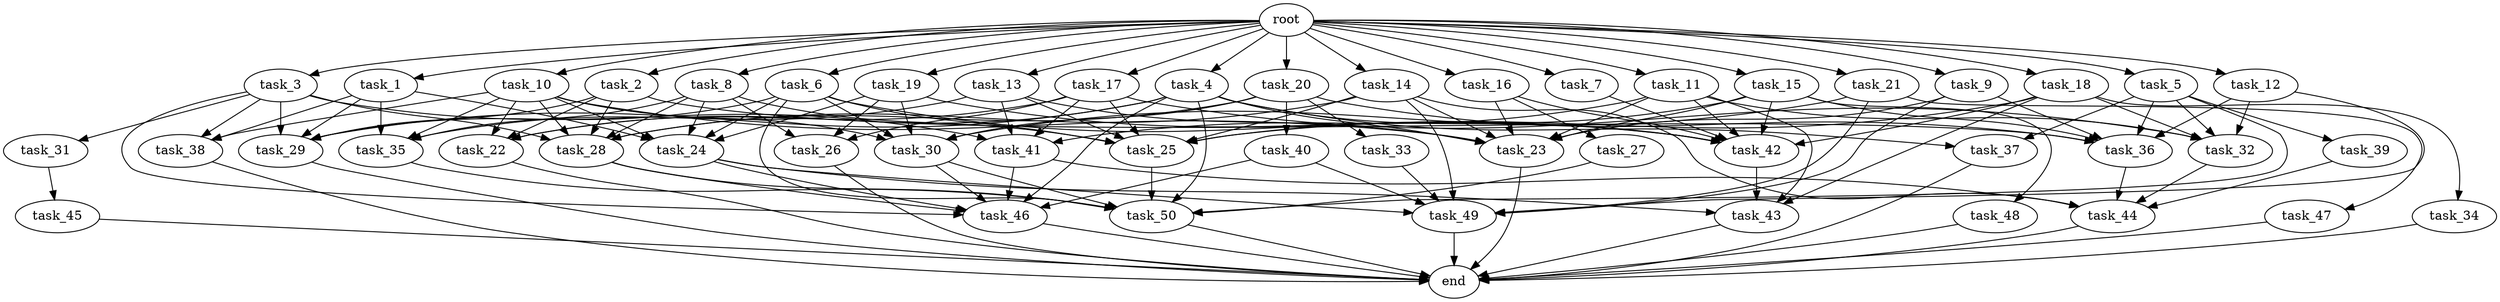 digraph G {
  root [size="0.000000e+00"];
  task_1 [size="4.106371e+10"];
  task_2 [size="5.166105e+10"];
  task_3 [size="8.474552e+10"];
  task_4 [size="8.964157e+10"];
  task_5 [size="8.532321e+08"];
  task_6 [size="9.771234e+10"];
  task_7 [size="7.389077e+10"];
  task_8 [size="9.635376e+10"];
  task_9 [size="7.479596e+09"];
  task_10 [size="3.551800e+10"];
  task_11 [size="4.586906e+10"];
  task_12 [size="6.567646e+10"];
  task_13 [size="1.859928e+10"];
  task_14 [size="6.868144e+10"];
  task_15 [size="3.464307e+10"];
  task_16 [size="6.824733e+10"];
  task_17 [size="3.483076e+10"];
  task_18 [size="3.366420e+10"];
  task_19 [size="2.191236e+10"];
  task_20 [size="3.196786e+10"];
  task_21 [size="2.824873e+10"];
  task_22 [size="7.593452e+10"];
  task_23 [size="3.610759e+09"];
  task_24 [size="7.588689e+10"];
  task_25 [size="9.184025e+10"];
  task_26 [size="7.082356e+10"];
  task_27 [size="6.775632e+10"];
  task_28 [size="4.560869e+10"];
  task_29 [size="6.985738e+10"];
  task_30 [size="5.033851e+10"];
  task_31 [size="5.256807e+10"];
  task_32 [size="9.720508e+10"];
  task_33 [size="5.878588e+10"];
  task_34 [size="8.767394e+10"];
  task_35 [size="6.443800e+10"];
  task_36 [size="8.974982e+10"];
  task_37 [size="1.355107e+10"];
  task_38 [size="9.734357e+10"];
  task_39 [size="1.059425e+10"];
  task_40 [size="9.249970e+10"];
  task_41 [size="7.402932e+10"];
  task_42 [size="4.555863e+10"];
  task_43 [size="1.399242e+10"];
  task_44 [size="6.661176e+10"];
  task_45 [size="9.255742e+10"];
  task_46 [size="2.176197e+09"];
  task_47 [size="7.561211e+10"];
  task_48 [size="3.104246e+10"];
  task_49 [size="7.598384e+10"];
  task_50 [size="6.814412e+09"];
  end [size="0.000000e+00"];

  root -> task_1 [size="1.000000e-12"];
  root -> task_2 [size="1.000000e-12"];
  root -> task_3 [size="1.000000e-12"];
  root -> task_4 [size="1.000000e-12"];
  root -> task_5 [size="1.000000e-12"];
  root -> task_6 [size="1.000000e-12"];
  root -> task_7 [size="1.000000e-12"];
  root -> task_8 [size="1.000000e-12"];
  root -> task_9 [size="1.000000e-12"];
  root -> task_10 [size="1.000000e-12"];
  root -> task_11 [size="1.000000e-12"];
  root -> task_12 [size="1.000000e-12"];
  root -> task_13 [size="1.000000e-12"];
  root -> task_14 [size="1.000000e-12"];
  root -> task_15 [size="1.000000e-12"];
  root -> task_16 [size="1.000000e-12"];
  root -> task_17 [size="1.000000e-12"];
  root -> task_18 [size="1.000000e-12"];
  root -> task_19 [size="1.000000e-12"];
  root -> task_20 [size="1.000000e-12"];
  root -> task_21 [size="1.000000e-12"];
  task_1 -> task_24 [size="1.517738e+08"];
  task_1 -> task_29 [size="1.397148e+08"];
  task_1 -> task_35 [size="1.610950e+08"];
  task_1 -> task_38 [size="3.244786e+08"];
  task_2 -> task_22 [size="1.898363e+08"];
  task_2 -> task_28 [size="7.601449e+07"];
  task_2 -> task_29 [size="1.397148e+08"];
  task_2 -> task_36 [size="1.495830e+08"];
  task_3 -> task_28 [size="7.601449e+07"];
  task_3 -> task_29 [size="1.397148e+08"];
  task_3 -> task_31 [size="5.256807e+08"];
  task_3 -> task_38 [size="3.244786e+08"];
  task_3 -> task_41 [size="1.850733e+08"];
  task_3 -> task_46 [size="3.108853e+06"];
  task_4 -> task_22 [size="1.898363e+08"];
  task_4 -> task_23 [size="4.513449e+06"];
  task_4 -> task_29 [size="1.397148e+08"];
  task_4 -> task_37 [size="6.775535e+07"];
  task_4 -> task_42 [size="5.694829e+07"];
  task_4 -> task_46 [size="3.108853e+06"];
  task_4 -> task_50 [size="8.518015e+06"];
  task_5 -> task_32 [size="1.944102e+08"];
  task_5 -> task_36 [size="1.495830e+08"];
  task_5 -> task_37 [size="6.775535e+07"];
  task_5 -> task_39 [size="1.059425e+08"];
  task_5 -> task_50 [size="8.518015e+06"];
  task_6 -> task_24 [size="1.517738e+08"];
  task_6 -> task_25 [size="1.312004e+08"];
  task_6 -> task_29 [size="1.397148e+08"];
  task_6 -> task_30 [size="1.006770e+08"];
  task_6 -> task_42 [size="5.694829e+07"];
  task_6 -> task_50 [size="8.518015e+06"];
  task_7 -> task_42 [size="5.694829e+07"];
  task_8 -> task_24 [size="1.517738e+08"];
  task_8 -> task_25 [size="1.312004e+08"];
  task_8 -> task_26 [size="2.360785e+08"];
  task_8 -> task_28 [size="7.601449e+07"];
  task_8 -> task_35 [size="1.610950e+08"];
  task_9 -> task_23 [size="4.513449e+06"];
  task_9 -> task_36 [size="1.495830e+08"];
  task_9 -> task_49 [size="1.085483e+08"];
  task_10 -> task_22 [size="1.898363e+08"];
  task_10 -> task_23 [size="4.513449e+06"];
  task_10 -> task_24 [size="1.517738e+08"];
  task_10 -> task_28 [size="7.601449e+07"];
  task_10 -> task_30 [size="1.006770e+08"];
  task_10 -> task_35 [size="1.610950e+08"];
  task_10 -> task_38 [size="3.244786e+08"];
  task_11 -> task_23 [size="4.513449e+06"];
  task_11 -> task_32 [size="1.944102e+08"];
  task_11 -> task_41 [size="1.850733e+08"];
  task_11 -> task_42 [size="5.694829e+07"];
  task_11 -> task_43 [size="3.498105e+07"];
  task_12 -> task_32 [size="1.944102e+08"];
  task_12 -> task_36 [size="1.495830e+08"];
  task_12 -> task_49 [size="1.085483e+08"];
  task_13 -> task_23 [size="4.513449e+06"];
  task_13 -> task_25 [size="1.312004e+08"];
  task_13 -> task_35 [size="1.610950e+08"];
  task_13 -> task_41 [size="1.850733e+08"];
  task_14 -> task_23 [size="4.513449e+06"];
  task_14 -> task_25 [size="1.312004e+08"];
  task_14 -> task_28 [size="7.601449e+07"];
  task_14 -> task_44 [size="1.332235e+08"];
  task_14 -> task_49 [size="1.085483e+08"];
  task_15 -> task_23 [size="4.513449e+06"];
  task_15 -> task_25 [size="1.312004e+08"];
  task_15 -> task_36 [size="1.495830e+08"];
  task_15 -> task_42 [size="5.694829e+07"];
  task_15 -> task_48 [size="3.104246e+08"];
  task_16 -> task_23 [size="4.513449e+06"];
  task_16 -> task_27 [size="6.775632e+08"];
  task_16 -> task_42 [size="5.694829e+07"];
  task_17 -> task_22 [size="1.898363e+08"];
  task_17 -> task_25 [size="1.312004e+08"];
  task_17 -> task_26 [size="2.360785e+08"];
  task_17 -> task_32 [size="1.944102e+08"];
  task_17 -> task_41 [size="1.850733e+08"];
  task_18 -> task_25 [size="1.312004e+08"];
  task_18 -> task_32 [size="1.944102e+08"];
  task_18 -> task_34 [size="8.767394e+08"];
  task_18 -> task_42 [size="5.694829e+07"];
  task_18 -> task_43 [size="3.498105e+07"];
  task_19 -> task_24 [size="1.517738e+08"];
  task_19 -> task_26 [size="2.360785e+08"];
  task_19 -> task_30 [size="1.006770e+08"];
  task_19 -> task_42 [size="5.694829e+07"];
  task_20 -> task_28 [size="7.601449e+07"];
  task_20 -> task_30 [size="1.006770e+08"];
  task_20 -> task_33 [size="5.878588e+08"];
  task_20 -> task_36 [size="1.495830e+08"];
  task_20 -> task_40 [size="9.249970e+08"];
  task_21 -> task_30 [size="1.006770e+08"];
  task_21 -> task_47 [size="7.561211e+08"];
  task_21 -> task_49 [size="1.085483e+08"];
  task_22 -> end [size="1.000000e-12"];
  task_23 -> end [size="1.000000e-12"];
  task_24 -> task_43 [size="3.498105e+07"];
  task_24 -> task_46 [size="3.108853e+06"];
  task_24 -> task_49 [size="1.085483e+08"];
  task_25 -> task_50 [size="8.518015e+06"];
  task_26 -> end [size="1.000000e-12"];
  task_27 -> task_50 [size="8.518015e+06"];
  task_28 -> task_46 [size="3.108853e+06"];
  task_28 -> task_50 [size="8.518015e+06"];
  task_29 -> end [size="1.000000e-12"];
  task_30 -> task_46 [size="3.108853e+06"];
  task_30 -> task_50 [size="8.518015e+06"];
  task_31 -> task_45 [size="9.255742e+08"];
  task_32 -> task_44 [size="1.332235e+08"];
  task_33 -> task_49 [size="1.085483e+08"];
  task_34 -> end [size="1.000000e-12"];
  task_35 -> task_50 [size="8.518015e+06"];
  task_36 -> task_44 [size="1.332235e+08"];
  task_37 -> end [size="1.000000e-12"];
  task_38 -> end [size="1.000000e-12"];
  task_39 -> task_44 [size="1.332235e+08"];
  task_40 -> task_46 [size="3.108853e+06"];
  task_40 -> task_49 [size="1.085483e+08"];
  task_41 -> task_44 [size="1.332235e+08"];
  task_41 -> task_46 [size="3.108853e+06"];
  task_42 -> task_43 [size="3.498105e+07"];
  task_43 -> end [size="1.000000e-12"];
  task_44 -> end [size="1.000000e-12"];
  task_45 -> end [size="1.000000e-12"];
  task_46 -> end [size="1.000000e-12"];
  task_47 -> end [size="1.000000e-12"];
  task_48 -> end [size="1.000000e-12"];
  task_49 -> end [size="1.000000e-12"];
  task_50 -> end [size="1.000000e-12"];
}
